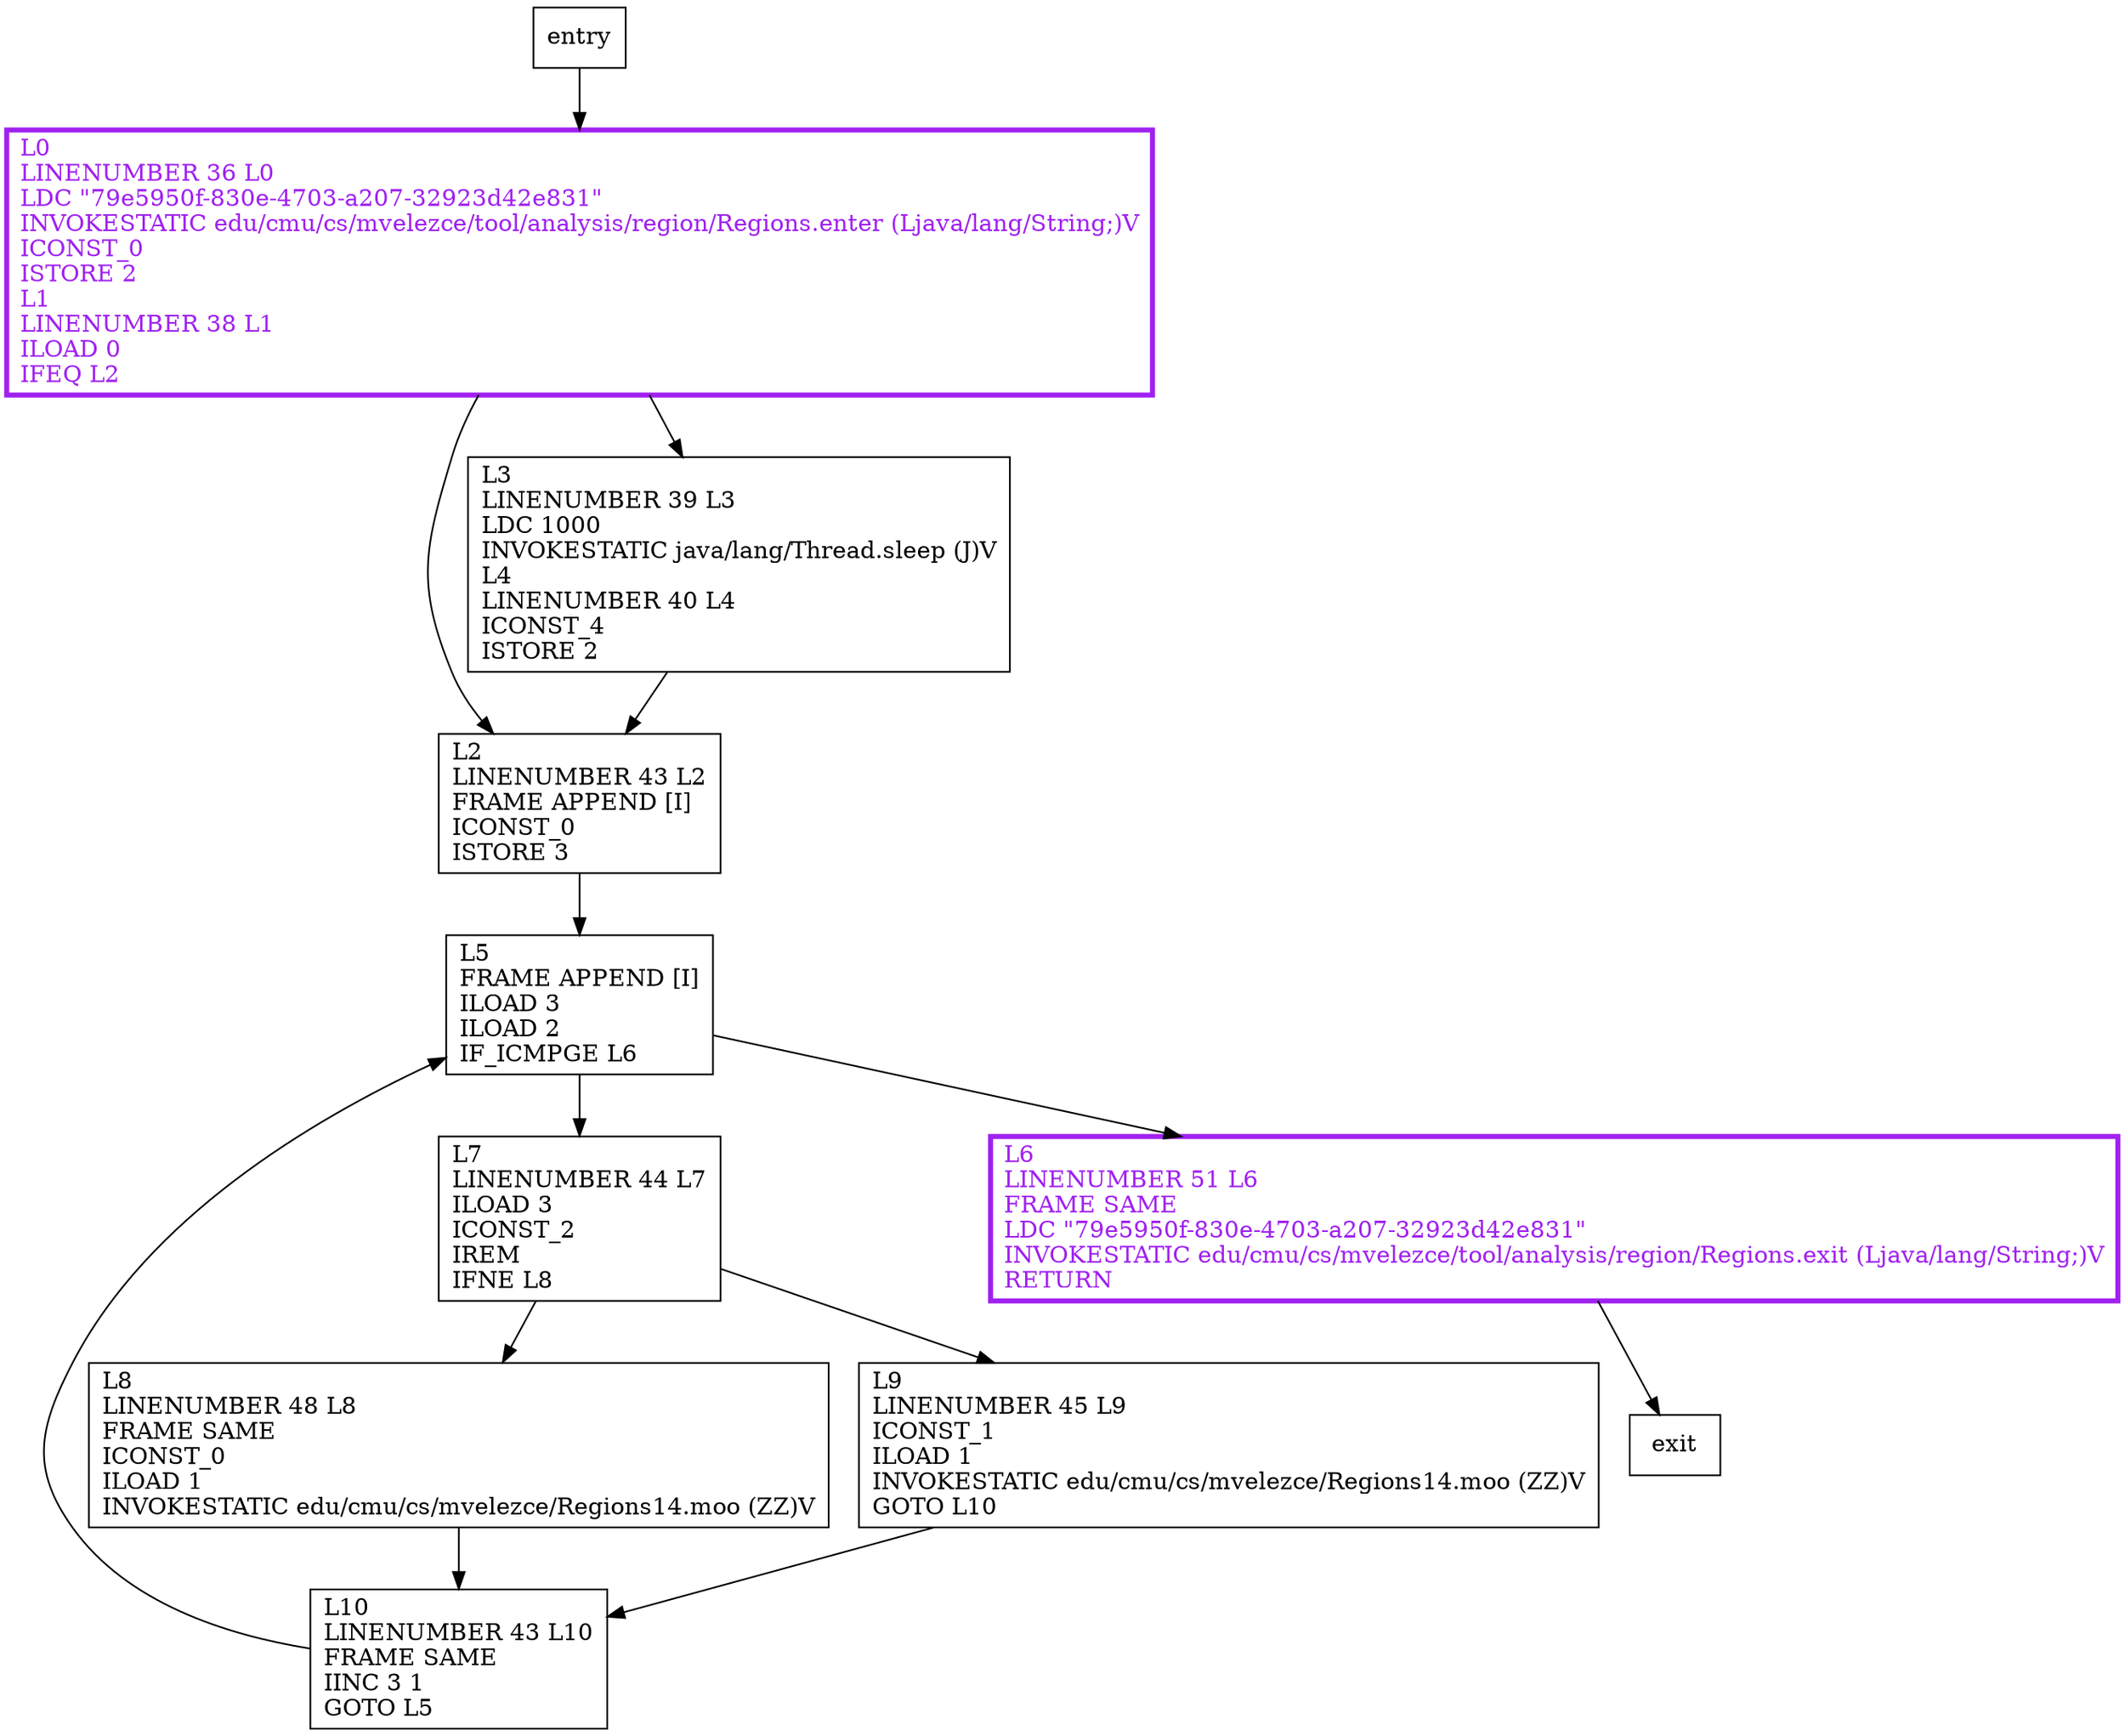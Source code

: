 digraph foo {
node [shape=record];
1395806593 [label="L2\lLINENUMBER 43 L2\lFRAME APPEND [I]\lICONST_0\lISTORE 3\l"];
862787572 [label="L8\lLINENUMBER 48 L8\lFRAME SAME\lICONST_0\lILOAD 1\lINVOKESTATIC edu/cmu/cs/mvelezce/Regions14.moo (ZZ)V\l"];
1922231934 [label="L7\lLINENUMBER 44 L7\lILOAD 3\lICONST_2\lIREM\lIFNE L8\l"];
135818146 [label="L0\lLINENUMBER 36 L0\lLDC \"79e5950f-830e-4703-a207-32923d42e831\"\lINVOKESTATIC edu/cmu/cs/mvelezce/tool/analysis/region/Regions.enter (Ljava/lang/String;)V\lICONST_0\lISTORE 2\lL1\lLINENUMBER 38 L1\lILOAD 0\lIFEQ L2\l"];
1714835392 [label="L10\lLINENUMBER 43 L10\lFRAME SAME\lIINC 3 1\lGOTO L5\l"];
961089434 [label="L9\lLINENUMBER 45 L9\lICONST_1\lILOAD 1\lINVOKESTATIC edu/cmu/cs/mvelezce/Regions14.moo (ZZ)V\lGOTO L10\l"];
1945057315 [label="L3\lLINENUMBER 39 L3\lLDC 1000\lINVOKESTATIC java/lang/Thread.sleep (J)V\lL4\lLINENUMBER 40 L4\lICONST_4\lISTORE 2\l"];
62045286 [label="L5\lFRAME APPEND [I]\lILOAD 3\lILOAD 2\lIF_ICMPGE L6\l"];
958191492 [label="L6\lLINENUMBER 51 L6\lFRAME SAME\lLDC \"79e5950f-830e-4703-a207-32923d42e831\"\lINVOKESTATIC edu/cmu/cs/mvelezce/tool/analysis/region/Regions.exit (Ljava/lang/String;)V\lRETURN\l"];
entry;
exit;
entry -> 135818146;
1395806593 -> 62045286;
862787572 -> 1714835392;
1922231934 -> 862787572;
1922231934 -> 961089434;
135818146 -> 1395806593;
135818146 -> 1945057315;
1714835392 -> 62045286;
961089434 -> 1714835392;
1945057315 -> 1395806593;
62045286 -> 1922231934;
62045286 -> 958191492;
958191492 -> exit;
135818146[fontcolor="purple", penwidth=3, color="purple"];
958191492[fontcolor="purple", penwidth=3, color="purple"];
}
